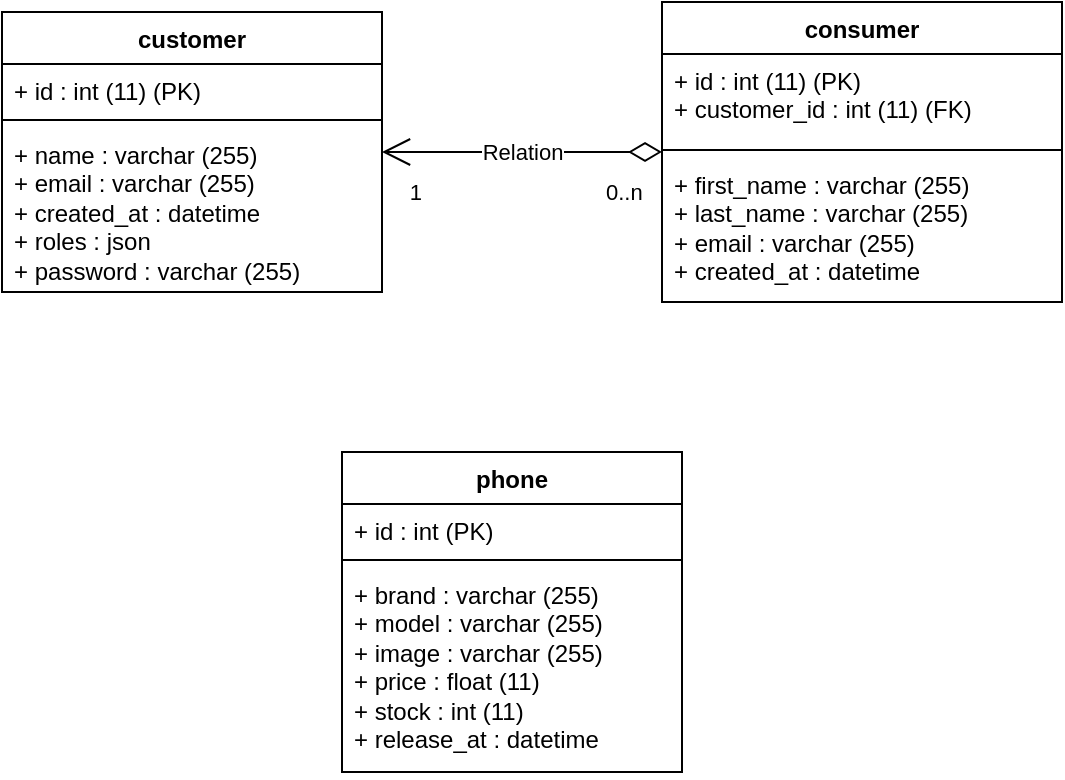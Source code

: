<mxfile version="22.0.8" type="device">
  <diagram name="Page-1" id="c4acf3e9-155e-7222-9cf6-157b1a14988f">
    <mxGraphModel dx="580" dy="763" grid="1" gridSize="10" guides="1" tooltips="1" connect="1" arrows="1" fold="1" page="1" pageScale="1" pageWidth="850" pageHeight="1100" background="none" math="0" shadow="0">
      <root>
        <mxCell id="0" />
        <mxCell id="1" parent="0" />
        <mxCell id="kapSupRCASQFhV891r8T-17" value="phone" style="swimlane;fontStyle=1;align=center;verticalAlign=top;childLayout=stackLayout;horizontal=1;startSize=26;horizontalStack=0;resizeParent=1;resizeParentMax=0;resizeLast=0;collapsible=1;marginBottom=0;whiteSpace=wrap;html=1;" parent="1" vertex="1">
          <mxGeometry x="1180" y="583" width="170" height="160" as="geometry">
            <mxRectangle x="265" y="110" width="80" height="30" as="alternateBounds" />
          </mxGeometry>
        </mxCell>
        <mxCell id="kapSupRCASQFhV891r8T-18" value="&lt;div&gt;+ id : int (PK)&lt;/div&gt;" style="text;strokeColor=none;fillColor=none;align=left;verticalAlign=top;spacingLeft=4;spacingRight=4;overflow=hidden;rotatable=0;points=[[0,0.5],[1,0.5]];portConstraint=eastwest;whiteSpace=wrap;html=1;" parent="kapSupRCASQFhV891r8T-17" vertex="1">
          <mxGeometry y="26" width="170" height="24" as="geometry" />
        </mxCell>
        <mxCell id="kapSupRCASQFhV891r8T-19" value="" style="line;strokeWidth=1;fillColor=none;align=left;verticalAlign=middle;spacingTop=-1;spacingLeft=3;spacingRight=3;rotatable=0;labelPosition=right;points=[];portConstraint=eastwest;strokeColor=inherit;" parent="kapSupRCASQFhV891r8T-17" vertex="1">
          <mxGeometry y="50" width="170" height="8" as="geometry" />
        </mxCell>
        <mxCell id="kapSupRCASQFhV891r8T-20" value="&lt;div&gt;+ brand : varchar (255)&lt;br&gt;+ model : varchar (255)&lt;br&gt;+ image : varchar (255)&lt;br&gt;&lt;/div&gt;&lt;div&gt;+ price : float (11)&lt;br&gt;&lt;/div&gt;&lt;div&gt;+ stock : int (11)&lt;/div&gt;&lt;div&gt;+ release_at : datetime&lt;br&gt;&lt;/div&gt;" style="text;strokeColor=none;fillColor=none;align=left;verticalAlign=top;spacingLeft=4;spacingRight=4;overflow=hidden;rotatable=0;points=[[0,0.5],[1,0.5]];portConstraint=eastwest;whiteSpace=wrap;html=1;" parent="kapSupRCASQFhV891r8T-17" vertex="1">
          <mxGeometry y="58" width="170" height="102" as="geometry" />
        </mxCell>
        <mxCell id="kapSupRCASQFhV891r8T-21" value="customer" style="swimlane;fontStyle=1;align=center;verticalAlign=top;childLayout=stackLayout;horizontal=1;startSize=26;horizontalStack=0;resizeParent=1;resizeParentMax=0;resizeLast=0;collapsible=1;marginBottom=0;whiteSpace=wrap;html=1;" parent="1" vertex="1">
          <mxGeometry x="1010" y="363" width="190" height="140" as="geometry">
            <mxRectangle x="340" y="440" width="80" height="30" as="alternateBounds" />
          </mxGeometry>
        </mxCell>
        <mxCell id="kapSupRCASQFhV891r8T-22" value="&lt;div&gt;+ id : int (11) (PK)&lt;/div&gt;" style="text;strokeColor=none;fillColor=none;align=left;verticalAlign=top;spacingLeft=4;spacingRight=4;overflow=hidden;rotatable=0;points=[[0,0.5],[1,0.5]];portConstraint=eastwest;whiteSpace=wrap;html=1;" parent="kapSupRCASQFhV891r8T-21" vertex="1">
          <mxGeometry y="26" width="190" height="24" as="geometry" />
        </mxCell>
        <mxCell id="kapSupRCASQFhV891r8T-23" value="" style="line;strokeWidth=1;fillColor=none;align=left;verticalAlign=middle;spacingTop=-1;spacingLeft=3;spacingRight=3;rotatable=0;labelPosition=right;points=[];portConstraint=eastwest;strokeColor=inherit;" parent="kapSupRCASQFhV891r8T-21" vertex="1">
          <mxGeometry y="50" width="190" height="8" as="geometry" />
        </mxCell>
        <mxCell id="kapSupRCASQFhV891r8T-24" value="&lt;div&gt;+ name : varchar (255)&lt;br&gt;&lt;/div&gt;&lt;div&gt;+ email : varchar (255)&lt;br&gt;&lt;/div&gt;&lt;div&gt;+ created_at : datetime&lt;/div&gt;&lt;div&gt;+ roles : json&lt;br&gt;&lt;/div&gt;&lt;div&gt;+ password : varchar (255)&lt;br&gt;&lt;/div&gt;" style="text;strokeColor=none;fillColor=none;align=left;verticalAlign=top;spacingLeft=4;spacingRight=4;overflow=hidden;rotatable=0;points=[[0,0.5],[1,0.5]];portConstraint=eastwest;whiteSpace=wrap;html=1;" parent="kapSupRCASQFhV891r8T-21" vertex="1">
          <mxGeometry y="58" width="190" height="82" as="geometry" />
        </mxCell>
        <mxCell id="kapSupRCASQFhV891r8T-33" value="consumer" style="swimlane;fontStyle=1;align=center;verticalAlign=top;childLayout=stackLayout;horizontal=1;startSize=26;horizontalStack=0;resizeParent=1;resizeParentMax=0;resizeLast=0;collapsible=1;marginBottom=0;whiteSpace=wrap;html=1;" parent="1" vertex="1">
          <mxGeometry x="1340" y="358" width="200" height="150" as="geometry">
            <mxRectangle x="340" y="440" width="80" height="30" as="alternateBounds" />
          </mxGeometry>
        </mxCell>
        <mxCell id="kapSupRCASQFhV891r8T-34" value="+ id : int (11) (PK)&lt;br&gt;+ customer_id : int (11) (FK)" style="text;strokeColor=none;fillColor=none;align=left;verticalAlign=top;spacingLeft=4;spacingRight=4;overflow=hidden;rotatable=0;points=[[0,0.5],[1,0.5]];portConstraint=eastwest;whiteSpace=wrap;html=1;" parent="kapSupRCASQFhV891r8T-33" vertex="1">
          <mxGeometry y="26" width="200" height="44" as="geometry" />
        </mxCell>
        <mxCell id="kapSupRCASQFhV891r8T-35" value="" style="line;strokeWidth=1;fillColor=none;align=left;verticalAlign=middle;spacingTop=-1;spacingLeft=3;spacingRight=3;rotatable=0;labelPosition=right;points=[];portConstraint=eastwest;strokeColor=inherit;" parent="kapSupRCASQFhV891r8T-33" vertex="1">
          <mxGeometry y="70" width="200" height="8" as="geometry" />
        </mxCell>
        <mxCell id="kapSupRCASQFhV891r8T-36" value="&lt;div&gt;+ first_name : varchar (255)&lt;br&gt;&lt;/div&gt;&lt;div&gt;+ last_name : varchar (255)&lt;br&gt;&lt;/div&gt;&lt;div&gt;+ email : varchar (255)&lt;br&gt;&lt;/div&gt;&lt;div&gt;+ created_at : datetime&lt;br&gt;&lt;/div&gt;" style="text;strokeColor=none;fillColor=none;align=left;verticalAlign=top;spacingLeft=4;spacingRight=4;overflow=hidden;rotatable=0;points=[[0,0.5],[1,0.5]];portConstraint=eastwest;whiteSpace=wrap;html=1;" parent="kapSupRCASQFhV891r8T-33" vertex="1">
          <mxGeometry y="78" width="200" height="72" as="geometry" />
        </mxCell>
        <mxCell id="a0YfyHj8twJPtljxr0E_-3" value="Relation" style="endArrow=open;html=1;endSize=12;startArrow=diamondThin;startSize=14;startFill=0;edgeStyle=orthogonalEdgeStyle;rounded=0;" edge="1" parent="1" source="kapSupRCASQFhV891r8T-33" target="kapSupRCASQFhV891r8T-21">
          <mxGeometry relative="1" as="geometry">
            <mxPoint x="1080" y="920" as="sourcePoint" />
            <mxPoint x="1240" y="920" as="targetPoint" />
          </mxGeometry>
        </mxCell>
        <mxCell id="a0YfyHj8twJPtljxr0E_-4" value="0..n" style="edgeLabel;resizable=0;html=1;align=left;verticalAlign=top;" connectable="0" vertex="1" parent="a0YfyHj8twJPtljxr0E_-3">
          <mxGeometry x="-1" relative="1" as="geometry">
            <mxPoint x="-30" y="7" as="offset" />
          </mxGeometry>
        </mxCell>
        <mxCell id="a0YfyHj8twJPtljxr0E_-5" value="1" style="edgeLabel;resizable=0;html=1;align=right;verticalAlign=top;" connectable="0" vertex="1" parent="a0YfyHj8twJPtljxr0E_-3">
          <mxGeometry x="1" relative="1" as="geometry">
            <mxPoint x="20" y="7" as="offset" />
          </mxGeometry>
        </mxCell>
      </root>
    </mxGraphModel>
  </diagram>
</mxfile>
